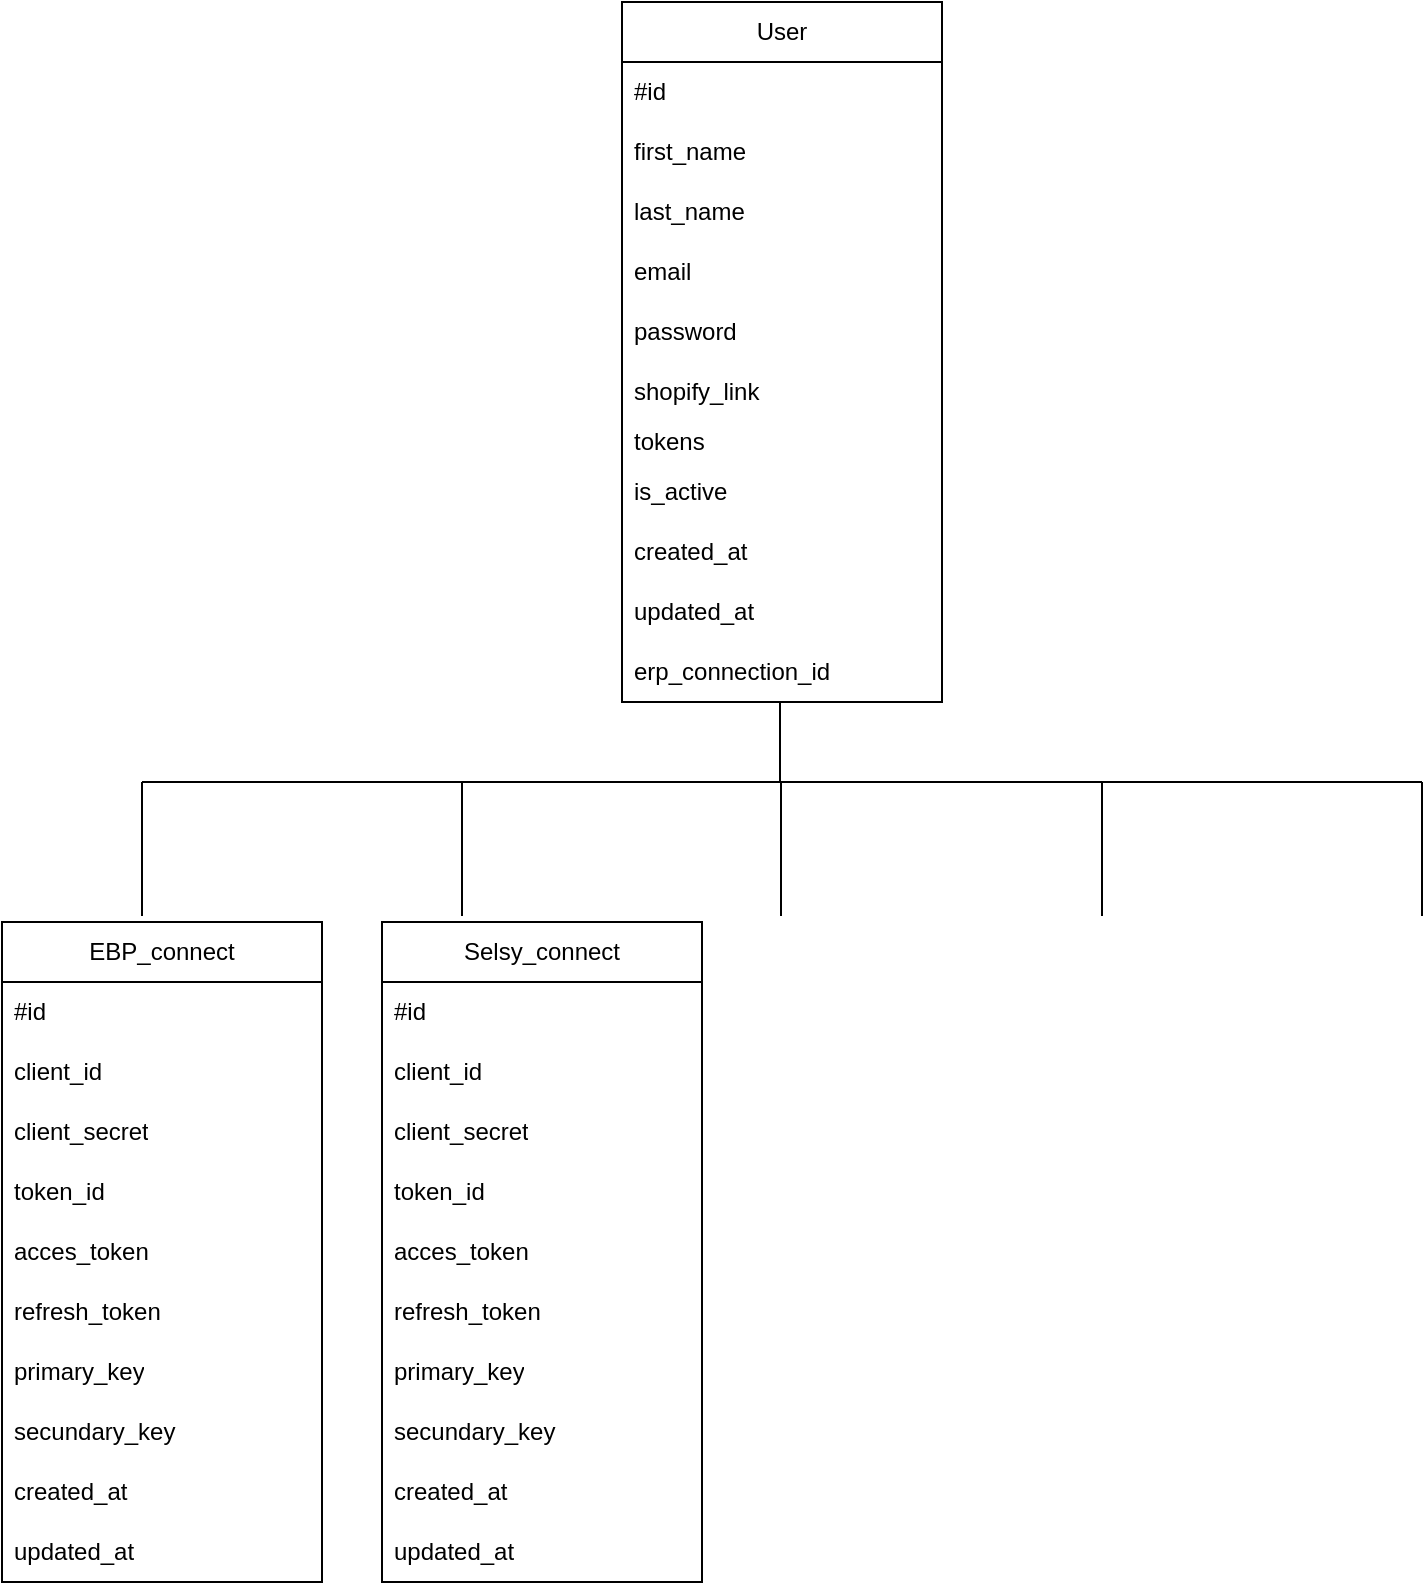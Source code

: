 <mxfile version="26.2.14">
  <diagram name="Page-1" id="ss1lOw1y7mW3iMA87c5c">
    <mxGraphModel dx="1185" dy="809" grid="1" gridSize="10" guides="1" tooltips="1" connect="1" arrows="1" fold="1" page="1" pageScale="1" pageWidth="827" pageHeight="1169" math="0" shadow="0">
      <root>
        <mxCell id="0" />
        <mxCell id="1" parent="0" />
        <mxCell id="_ecC7StenHKU9aAwOEfm-1" value="User" style="swimlane;fontStyle=0;childLayout=stackLayout;horizontal=1;startSize=30;horizontalStack=0;resizeParent=1;resizeParentMax=0;resizeLast=0;collapsible=1;marginBottom=0;whiteSpace=wrap;html=1;" parent="1" vertex="1">
          <mxGeometry x="320" y="40" width="160" height="350" as="geometry" />
        </mxCell>
        <mxCell id="_ecC7StenHKU9aAwOEfm-2" value="#id" style="text;strokeColor=none;fillColor=none;align=left;verticalAlign=middle;spacingLeft=4;spacingRight=4;overflow=hidden;points=[[0,0.5],[1,0.5]];portConstraint=eastwest;rotatable=0;whiteSpace=wrap;html=1;" parent="_ecC7StenHKU9aAwOEfm-1" vertex="1">
          <mxGeometry y="30" width="160" height="30" as="geometry" />
        </mxCell>
        <mxCell id="_ecC7StenHKU9aAwOEfm-3" value="first_name" style="text;strokeColor=none;fillColor=none;align=left;verticalAlign=middle;spacingLeft=4;spacingRight=4;overflow=hidden;points=[[0,0.5],[1,0.5]];portConstraint=eastwest;rotatable=0;whiteSpace=wrap;html=1;" parent="_ecC7StenHKU9aAwOEfm-1" vertex="1">
          <mxGeometry y="60" width="160" height="30" as="geometry" />
        </mxCell>
        <mxCell id="_ecC7StenHKU9aAwOEfm-4" value="last_name" style="text;strokeColor=none;fillColor=none;align=left;verticalAlign=middle;spacingLeft=4;spacingRight=4;overflow=hidden;points=[[0,0.5],[1,0.5]];portConstraint=eastwest;rotatable=0;whiteSpace=wrap;html=1;" parent="_ecC7StenHKU9aAwOEfm-1" vertex="1">
          <mxGeometry y="90" width="160" height="30" as="geometry" />
        </mxCell>
        <mxCell id="_ecC7StenHKU9aAwOEfm-6" value="email" style="text;strokeColor=none;fillColor=none;align=left;verticalAlign=middle;spacingLeft=4;spacingRight=4;overflow=hidden;points=[[0,0.5],[1,0.5]];portConstraint=eastwest;rotatable=0;whiteSpace=wrap;html=1;" parent="_ecC7StenHKU9aAwOEfm-1" vertex="1">
          <mxGeometry y="120" width="160" height="30" as="geometry" />
        </mxCell>
        <mxCell id="_ecC7StenHKU9aAwOEfm-8" value="password" style="text;strokeColor=none;fillColor=none;align=left;verticalAlign=middle;spacingLeft=4;spacingRight=4;overflow=hidden;points=[[0,0.5],[1,0.5]];portConstraint=eastwest;rotatable=0;whiteSpace=wrap;html=1;" parent="_ecC7StenHKU9aAwOEfm-1" vertex="1">
          <mxGeometry y="150" width="160" height="30" as="geometry" />
        </mxCell>
        <mxCell id="_ecC7StenHKU9aAwOEfm-7" value="shopify_link" style="text;strokeColor=none;fillColor=none;align=left;verticalAlign=middle;spacingLeft=4;spacingRight=4;overflow=hidden;points=[[0,0.5],[1,0.5]];portConstraint=eastwest;rotatable=0;whiteSpace=wrap;html=1;" parent="_ecC7StenHKU9aAwOEfm-1" vertex="1">
          <mxGeometry y="180" width="160" height="30" as="geometry" />
        </mxCell>
        <mxCell id="_ecC7StenHKU9aAwOEfm-9" value="tokens" style="text;strokeColor=none;fillColor=none;align=left;verticalAlign=middle;spacingLeft=4;spacingRight=4;overflow=hidden;points=[[0,0.5],[1,0.5]];portConstraint=eastwest;rotatable=0;whiteSpace=wrap;html=1;" parent="_ecC7StenHKU9aAwOEfm-1" vertex="1">
          <mxGeometry y="210" width="160" height="20" as="geometry" />
        </mxCell>
        <mxCell id="_ecC7StenHKU9aAwOEfm-10" value="is_active" style="text;strokeColor=none;fillColor=none;align=left;verticalAlign=middle;spacingLeft=4;spacingRight=4;overflow=hidden;points=[[0,0.5],[1,0.5]];portConstraint=eastwest;rotatable=0;whiteSpace=wrap;html=1;" parent="_ecC7StenHKU9aAwOEfm-1" vertex="1">
          <mxGeometry y="230" width="160" height="30" as="geometry" />
        </mxCell>
        <mxCell id="_ecC7StenHKU9aAwOEfm-11" value="created_at" style="text;strokeColor=none;fillColor=none;align=left;verticalAlign=middle;spacingLeft=4;spacingRight=4;overflow=hidden;points=[[0,0.5],[1,0.5]];portConstraint=eastwest;rotatable=0;whiteSpace=wrap;html=1;" parent="_ecC7StenHKU9aAwOEfm-1" vertex="1">
          <mxGeometry y="260" width="160" height="30" as="geometry" />
        </mxCell>
        <mxCell id="_ecC7StenHKU9aAwOEfm-5" value="updated_at" style="text;strokeColor=none;fillColor=none;align=left;verticalAlign=middle;spacingLeft=4;spacingRight=4;overflow=hidden;points=[[0,0.5],[1,0.5]];portConstraint=eastwest;rotatable=0;whiteSpace=wrap;html=1;" parent="_ecC7StenHKU9aAwOEfm-1" vertex="1">
          <mxGeometry y="290" width="160" height="30" as="geometry" />
        </mxCell>
        <mxCell id="_ecC7StenHKU9aAwOEfm-20" value="erp_connection_id" style="text;strokeColor=none;fillColor=none;align=left;verticalAlign=middle;spacingLeft=4;spacingRight=4;overflow=hidden;points=[[0,0.5],[1,0.5]];portConstraint=eastwest;rotatable=0;whiteSpace=wrap;html=1;" parent="_ecC7StenHKU9aAwOEfm-1" vertex="1">
          <mxGeometry y="320" width="160" height="30" as="geometry" />
        </mxCell>
        <mxCell id="_ecC7StenHKU9aAwOEfm-12" value="" style="endArrow=none;html=1;rounded=0;" parent="1" edge="1">
          <mxGeometry width="50" height="50" relative="1" as="geometry">
            <mxPoint x="399" y="430" as="sourcePoint" />
            <mxPoint x="399" y="390" as="targetPoint" />
          </mxGeometry>
        </mxCell>
        <mxCell id="_ecC7StenHKU9aAwOEfm-13" value="" style="endArrow=none;html=1;rounded=0;" parent="1" edge="1">
          <mxGeometry width="50" height="50" relative="1" as="geometry">
            <mxPoint x="80" y="430" as="sourcePoint" />
            <mxPoint x="720" y="430" as="targetPoint" />
          </mxGeometry>
        </mxCell>
        <mxCell id="_ecC7StenHKU9aAwOEfm-15" value="" style="endArrow=none;html=1;rounded=0;entryX=0.488;entryY=1.1;entryDx=0;entryDy=0;entryPerimeter=0;" parent="1" edge="1">
          <mxGeometry width="50" height="50" relative="1" as="geometry">
            <mxPoint x="80" y="497" as="sourcePoint" />
            <mxPoint x="80" y="430" as="targetPoint" />
          </mxGeometry>
        </mxCell>
        <mxCell id="_ecC7StenHKU9aAwOEfm-16" value="" style="endArrow=none;html=1;rounded=0;entryX=0.488;entryY=1.1;entryDx=0;entryDy=0;entryPerimeter=0;" parent="1" edge="1">
          <mxGeometry width="50" height="50" relative="1" as="geometry">
            <mxPoint x="240" y="497" as="sourcePoint" />
            <mxPoint x="240" y="430" as="targetPoint" />
          </mxGeometry>
        </mxCell>
        <mxCell id="_ecC7StenHKU9aAwOEfm-17" value="" style="endArrow=none;html=1;rounded=0;entryX=0.488;entryY=1.1;entryDx=0;entryDy=0;entryPerimeter=0;" parent="1" edge="1">
          <mxGeometry width="50" height="50" relative="1" as="geometry">
            <mxPoint x="399.5" y="497" as="sourcePoint" />
            <mxPoint x="399.5" y="430" as="targetPoint" />
          </mxGeometry>
        </mxCell>
        <mxCell id="_ecC7StenHKU9aAwOEfm-18" value="" style="endArrow=none;html=1;rounded=0;entryX=0.488;entryY=1.1;entryDx=0;entryDy=0;entryPerimeter=0;" parent="1" edge="1">
          <mxGeometry width="50" height="50" relative="1" as="geometry">
            <mxPoint x="560" y="497" as="sourcePoint" />
            <mxPoint x="560" y="430" as="targetPoint" />
          </mxGeometry>
        </mxCell>
        <mxCell id="_ecC7StenHKU9aAwOEfm-19" value="" style="endArrow=none;html=1;rounded=0;entryX=0.488;entryY=1.1;entryDx=0;entryDy=0;entryPerimeter=0;" parent="1" edge="1">
          <mxGeometry width="50" height="50" relative="1" as="geometry">
            <mxPoint x="720" y="497" as="sourcePoint" />
            <mxPoint x="720" y="430" as="targetPoint" />
          </mxGeometry>
        </mxCell>
        <mxCell id="_ecC7StenHKU9aAwOEfm-22" value="EBP_connect" style="swimlane;fontStyle=0;childLayout=stackLayout;horizontal=1;startSize=30;horizontalStack=0;resizeParent=1;resizeParentMax=0;resizeLast=0;collapsible=1;marginBottom=0;whiteSpace=wrap;html=1;" parent="1" vertex="1">
          <mxGeometry x="10" y="500" width="160" height="330" as="geometry" />
        </mxCell>
        <mxCell id="_ecC7StenHKU9aAwOEfm-23" value="#id" style="text;strokeColor=none;fillColor=none;align=left;verticalAlign=middle;spacingLeft=4;spacingRight=4;overflow=hidden;points=[[0,0.5],[1,0.5]];portConstraint=eastwest;rotatable=0;whiteSpace=wrap;html=1;" parent="_ecC7StenHKU9aAwOEfm-22" vertex="1">
          <mxGeometry y="30" width="160" height="30" as="geometry" />
        </mxCell>
        <mxCell id="_ecC7StenHKU9aAwOEfm-24" value="client_id" style="text;strokeColor=none;fillColor=none;align=left;verticalAlign=middle;spacingLeft=4;spacingRight=4;overflow=hidden;points=[[0,0.5],[1,0.5]];portConstraint=eastwest;rotatable=0;whiteSpace=wrap;html=1;" parent="_ecC7StenHKU9aAwOEfm-22" vertex="1">
          <mxGeometry y="60" width="160" height="30" as="geometry" />
        </mxCell>
        <mxCell id="_ecC7StenHKU9aAwOEfm-25" value="client_secret" style="text;strokeColor=none;fillColor=none;align=left;verticalAlign=middle;spacingLeft=4;spacingRight=4;overflow=hidden;points=[[0,0.5],[1,0.5]];portConstraint=eastwest;rotatable=0;whiteSpace=wrap;html=1;" parent="_ecC7StenHKU9aAwOEfm-22" vertex="1">
          <mxGeometry y="90" width="160" height="30" as="geometry" />
        </mxCell>
        <mxCell id="_ecC7StenHKU9aAwOEfm-32" value="token_id" style="text;strokeColor=none;fillColor=none;align=left;verticalAlign=middle;spacingLeft=4;spacingRight=4;overflow=hidden;points=[[0,0.5],[1,0.5]];portConstraint=eastwest;rotatable=0;whiteSpace=wrap;html=1;" parent="_ecC7StenHKU9aAwOEfm-22" vertex="1">
          <mxGeometry y="120" width="160" height="30" as="geometry" />
        </mxCell>
        <mxCell id="_ecC7StenHKU9aAwOEfm-33" value="acces_token" style="text;strokeColor=none;fillColor=none;align=left;verticalAlign=middle;spacingLeft=4;spacingRight=4;overflow=hidden;points=[[0,0.5],[1,0.5]];portConstraint=eastwest;rotatable=0;whiteSpace=wrap;html=1;" parent="_ecC7StenHKU9aAwOEfm-22" vertex="1">
          <mxGeometry y="150" width="160" height="30" as="geometry" />
        </mxCell>
        <mxCell id="_ecC7StenHKU9aAwOEfm-34" value="refresh_token" style="text;strokeColor=none;fillColor=none;align=left;verticalAlign=middle;spacingLeft=4;spacingRight=4;overflow=hidden;points=[[0,0.5],[1,0.5]];portConstraint=eastwest;rotatable=0;whiteSpace=wrap;html=1;" parent="_ecC7StenHKU9aAwOEfm-22" vertex="1">
          <mxGeometry y="180" width="160" height="30" as="geometry" />
        </mxCell>
        <mxCell id="_ecC7StenHKU9aAwOEfm-35" value="primary_key" style="text;strokeColor=none;fillColor=none;align=left;verticalAlign=middle;spacingLeft=4;spacingRight=4;overflow=hidden;points=[[0,0.5],[1,0.5]];portConstraint=eastwest;rotatable=0;whiteSpace=wrap;html=1;" parent="_ecC7StenHKU9aAwOEfm-22" vertex="1">
          <mxGeometry y="210" width="160" height="30" as="geometry" />
        </mxCell>
        <mxCell id="_ecC7StenHKU9aAwOEfm-36" value="secundary_key" style="text;strokeColor=none;fillColor=none;align=left;verticalAlign=middle;spacingLeft=4;spacingRight=4;overflow=hidden;points=[[0,0.5],[1,0.5]];portConstraint=eastwest;rotatable=0;whiteSpace=wrap;html=1;" parent="_ecC7StenHKU9aAwOEfm-22" vertex="1">
          <mxGeometry y="240" width="160" height="30" as="geometry" />
        </mxCell>
        <mxCell id="_ecC7StenHKU9aAwOEfm-37" value="created_at" style="text;strokeColor=none;fillColor=none;align=left;verticalAlign=middle;spacingLeft=4;spacingRight=4;overflow=hidden;points=[[0,0.5],[1,0.5]];portConstraint=eastwest;rotatable=0;whiteSpace=wrap;html=1;" parent="_ecC7StenHKU9aAwOEfm-22" vertex="1">
          <mxGeometry y="270" width="160" height="30" as="geometry" />
        </mxCell>
        <mxCell id="_ecC7StenHKU9aAwOEfm-38" value="updated_at" style="text;strokeColor=none;fillColor=none;align=left;verticalAlign=middle;spacingLeft=4;spacingRight=4;overflow=hidden;points=[[0,0.5],[1,0.5]];portConstraint=eastwest;rotatable=0;whiteSpace=wrap;html=1;" parent="_ecC7StenHKU9aAwOEfm-22" vertex="1">
          <mxGeometry y="300" width="160" height="30" as="geometry" />
        </mxCell>
        <mxCell id="_ecC7StenHKU9aAwOEfm-39" value="Selsy_connect" style="swimlane;fontStyle=0;childLayout=stackLayout;horizontal=1;startSize=30;horizontalStack=0;resizeParent=1;resizeParentMax=0;resizeLast=0;collapsible=1;marginBottom=0;whiteSpace=wrap;html=1;" parent="1" vertex="1">
          <mxGeometry x="200" y="500" width="160" height="330" as="geometry" />
        </mxCell>
        <mxCell id="_ecC7StenHKU9aAwOEfm-40" value="#id" style="text;strokeColor=none;fillColor=none;align=left;verticalAlign=middle;spacingLeft=4;spacingRight=4;overflow=hidden;points=[[0,0.5],[1,0.5]];portConstraint=eastwest;rotatable=0;whiteSpace=wrap;html=1;" parent="_ecC7StenHKU9aAwOEfm-39" vertex="1">
          <mxGeometry y="30" width="160" height="30" as="geometry" />
        </mxCell>
        <mxCell id="_ecC7StenHKU9aAwOEfm-41" value="client_id" style="text;strokeColor=none;fillColor=none;align=left;verticalAlign=middle;spacingLeft=4;spacingRight=4;overflow=hidden;points=[[0,0.5],[1,0.5]];portConstraint=eastwest;rotatable=0;whiteSpace=wrap;html=1;" parent="_ecC7StenHKU9aAwOEfm-39" vertex="1">
          <mxGeometry y="60" width="160" height="30" as="geometry" />
        </mxCell>
        <mxCell id="_ecC7StenHKU9aAwOEfm-42" value="client_secret" style="text;strokeColor=none;fillColor=none;align=left;verticalAlign=middle;spacingLeft=4;spacingRight=4;overflow=hidden;points=[[0,0.5],[1,0.5]];portConstraint=eastwest;rotatable=0;whiteSpace=wrap;html=1;" parent="_ecC7StenHKU9aAwOEfm-39" vertex="1">
          <mxGeometry y="90" width="160" height="30" as="geometry" />
        </mxCell>
        <mxCell id="_ecC7StenHKU9aAwOEfm-43" value="token_id" style="text;strokeColor=none;fillColor=none;align=left;verticalAlign=middle;spacingLeft=4;spacingRight=4;overflow=hidden;points=[[0,0.5],[1,0.5]];portConstraint=eastwest;rotatable=0;whiteSpace=wrap;html=1;" parent="_ecC7StenHKU9aAwOEfm-39" vertex="1">
          <mxGeometry y="120" width="160" height="30" as="geometry" />
        </mxCell>
        <mxCell id="_ecC7StenHKU9aAwOEfm-44" value="acces_token" style="text;strokeColor=none;fillColor=none;align=left;verticalAlign=middle;spacingLeft=4;spacingRight=4;overflow=hidden;points=[[0,0.5],[1,0.5]];portConstraint=eastwest;rotatable=0;whiteSpace=wrap;html=1;" parent="_ecC7StenHKU9aAwOEfm-39" vertex="1">
          <mxGeometry y="150" width="160" height="30" as="geometry" />
        </mxCell>
        <mxCell id="_ecC7StenHKU9aAwOEfm-45" value="refresh_token" style="text;strokeColor=none;fillColor=none;align=left;verticalAlign=middle;spacingLeft=4;spacingRight=4;overflow=hidden;points=[[0,0.5],[1,0.5]];portConstraint=eastwest;rotatable=0;whiteSpace=wrap;html=1;" parent="_ecC7StenHKU9aAwOEfm-39" vertex="1">
          <mxGeometry y="180" width="160" height="30" as="geometry" />
        </mxCell>
        <mxCell id="_ecC7StenHKU9aAwOEfm-46" value="primary_key" style="text;strokeColor=none;fillColor=none;align=left;verticalAlign=middle;spacingLeft=4;spacingRight=4;overflow=hidden;points=[[0,0.5],[1,0.5]];portConstraint=eastwest;rotatable=0;whiteSpace=wrap;html=1;" parent="_ecC7StenHKU9aAwOEfm-39" vertex="1">
          <mxGeometry y="210" width="160" height="30" as="geometry" />
        </mxCell>
        <mxCell id="_ecC7StenHKU9aAwOEfm-47" value="secundary_key" style="text;strokeColor=none;fillColor=none;align=left;verticalAlign=middle;spacingLeft=4;spacingRight=4;overflow=hidden;points=[[0,0.5],[1,0.5]];portConstraint=eastwest;rotatable=0;whiteSpace=wrap;html=1;" parent="_ecC7StenHKU9aAwOEfm-39" vertex="1">
          <mxGeometry y="240" width="160" height="30" as="geometry" />
        </mxCell>
        <mxCell id="_ecC7StenHKU9aAwOEfm-48" value="created_at" style="text;strokeColor=none;fillColor=none;align=left;verticalAlign=middle;spacingLeft=4;spacingRight=4;overflow=hidden;points=[[0,0.5],[1,0.5]];portConstraint=eastwest;rotatable=0;whiteSpace=wrap;html=1;" parent="_ecC7StenHKU9aAwOEfm-39" vertex="1">
          <mxGeometry y="270" width="160" height="30" as="geometry" />
        </mxCell>
        <mxCell id="_ecC7StenHKU9aAwOEfm-49" value="updated_at" style="text;strokeColor=none;fillColor=none;align=left;verticalAlign=middle;spacingLeft=4;spacingRight=4;overflow=hidden;points=[[0,0.5],[1,0.5]];portConstraint=eastwest;rotatable=0;whiteSpace=wrap;html=1;" parent="_ecC7StenHKU9aAwOEfm-39" vertex="1">
          <mxGeometry y="300" width="160" height="30" as="geometry" />
        </mxCell>
      </root>
    </mxGraphModel>
  </diagram>
</mxfile>
